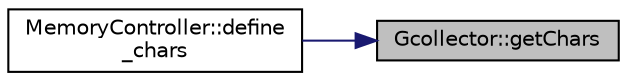 digraph "Gcollector::getChars"
{
 // INTERACTIVE_SVG=YES
 // LATEX_PDF_SIZE
  edge [fontname="Helvetica",fontsize="10",labelfontname="Helvetica",labelfontsize="10"];
  node [fontname="Helvetica",fontsize="10",shape=record];
  rankdir="RL";
  Node1 [label="Gcollector::getChars",height=0.2,width=0.4,color="black", fillcolor="grey75", style="filled", fontcolor="black",tooltip=" "];
  Node1 -> Node2 [dir="back",color="midnightblue",fontsize="10",style="solid",fontname="Helvetica"];
  Node2 [label="MemoryController::define\l_chars",height=0.2,width=0.4,color="black", fillcolor="white", style="filled",URL="$classMemoryController.html#abda69812911e33a1295109173c3915a0",tooltip=" "];
}
